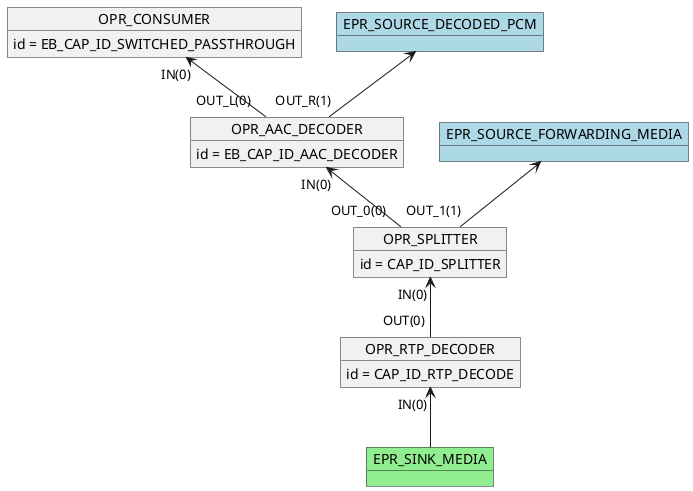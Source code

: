 @startuml

    object OPR_RTP_DECODER
    OPR_RTP_DECODER : id = CAP_ID_RTP_DECODE
    object OPR_SPLITTER
    OPR_SPLITTER : id = CAP_ID_SPLITTER
    object OPR_AAC_DECODER
    OPR_AAC_DECODER : id = EB_CAP_ID_AAC_DECODER
    object OPR_CONSUMER
    OPR_CONSUMER : id = EB_CAP_ID_SWITCHED_PASSTHROUGH
    OPR_SPLITTER "IN(0)"<-- "OUT(0)" OPR_RTP_DECODER
    OPR_AAC_DECODER "IN(0)"<-- "OUT_0(0)" OPR_SPLITTER
    OPR_CONSUMER "IN(0)"<-- "OUT_L(0)" OPR_AAC_DECODER
    object EPR_SINK_MEDIA #lightgreen
    OPR_RTP_DECODER "IN(0)" <-- EPR_SINK_MEDIA
    object EPR_SOURCE_FORWARDING_MEDIA #lightblue
    EPR_SOURCE_FORWARDING_MEDIA <-- "OUT_1(1)" OPR_SPLITTER
    object EPR_SOURCE_DECODED_PCM #lightblue
    EPR_SOURCE_DECODED_PCM <-- "OUT_R(1)" OPR_AAC_DECODER
@enduml

